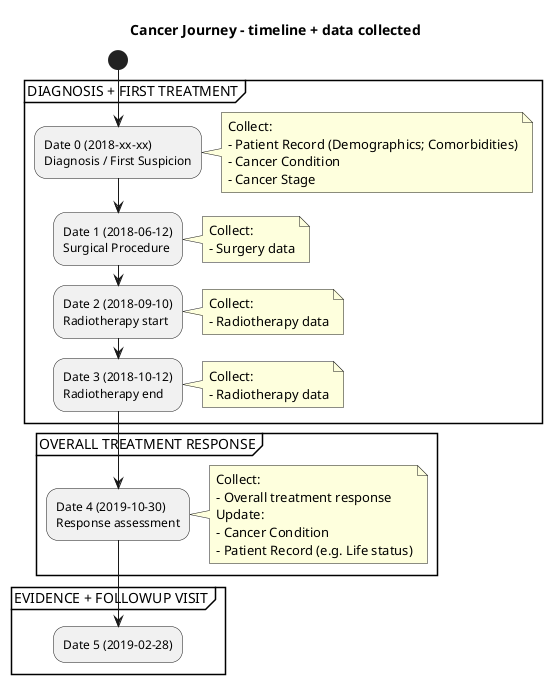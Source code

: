 @startuml
title Cancer Journey – timeline + data collected
start
partition "DIAGNOSIS + FIRST TREATMENT" {
  :Date 0 (2018-xx-xx)\nDiagnosis / First Suspicion;
  note right
    Collect:
    - Patient Record (Demographics; Comorbidities)
    - Cancer Condition
    - Cancer Stage
  end note

  :Date 1 (2018-06-12)\nSurgical Procedure;
  note right
    Collect:
    - Surgery data
  end note

  :Date 2 (2018-09-10)\nRadiotherapy start;
  note right
    Collect:
    - Radiotherapy data
  end note

  :Date 3 (2018-10-12)\nRadiotherapy end;
  note right
    Collect:
    - Radiotherapy data
  end note
}

partition "OVERALL TREATMENT RESPONSE" {
  :Date 4 (2019-10-30)\nResponse assessment;
  note right
    Collect:
    - Overall treatment response
    Update:
    - Cancer Condition
    - Patient Record (e.g. Life status)
  end note
}

partition "EVIDENCE + FOLLOWUP VISIT" {
  :Date 5 (2019-02-28);
}

@enduml
